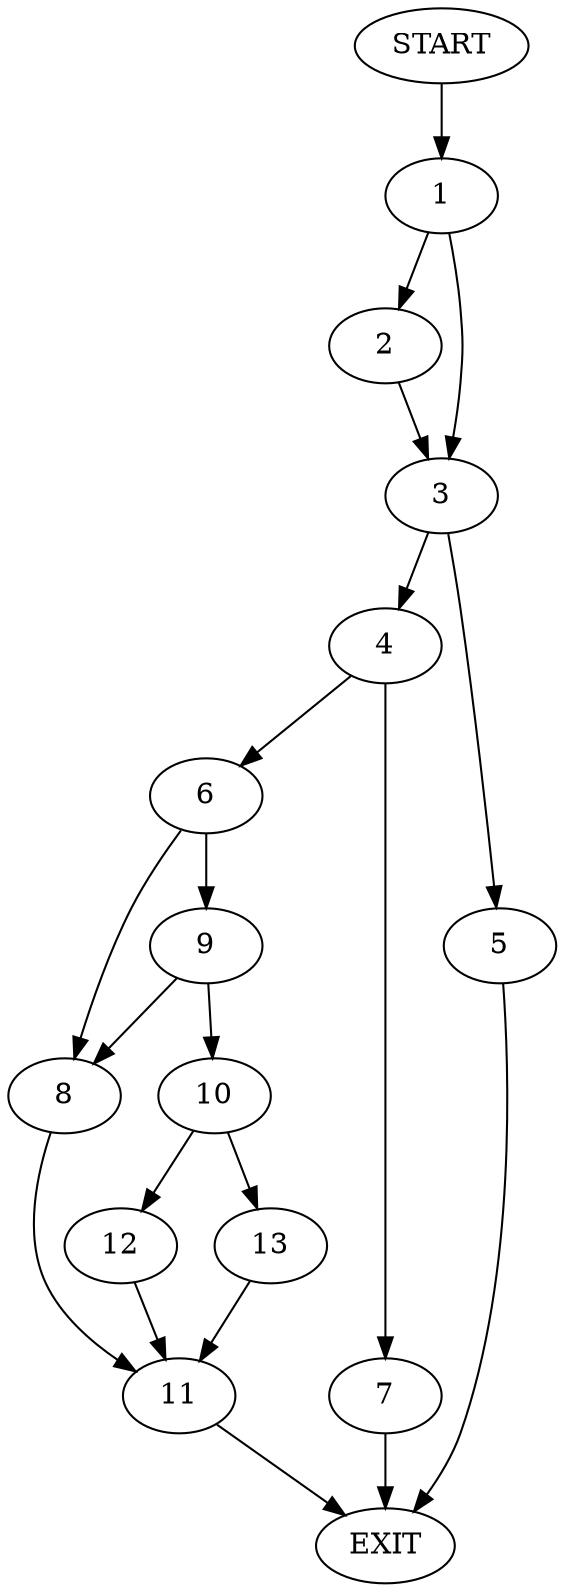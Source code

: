 digraph {
0 [label="START"]
14 [label="EXIT"]
0 -> 1
1 -> 2
1 -> 3
2 -> 3
3 -> 4
3 -> 5
4 -> 6
4 -> 7
5 -> 14
7 -> 14
6 -> 8
6 -> 9
9 -> 8
9 -> 10
8 -> 11
10 -> 12
10 -> 13
11 -> 14
12 -> 11
13 -> 11
}
